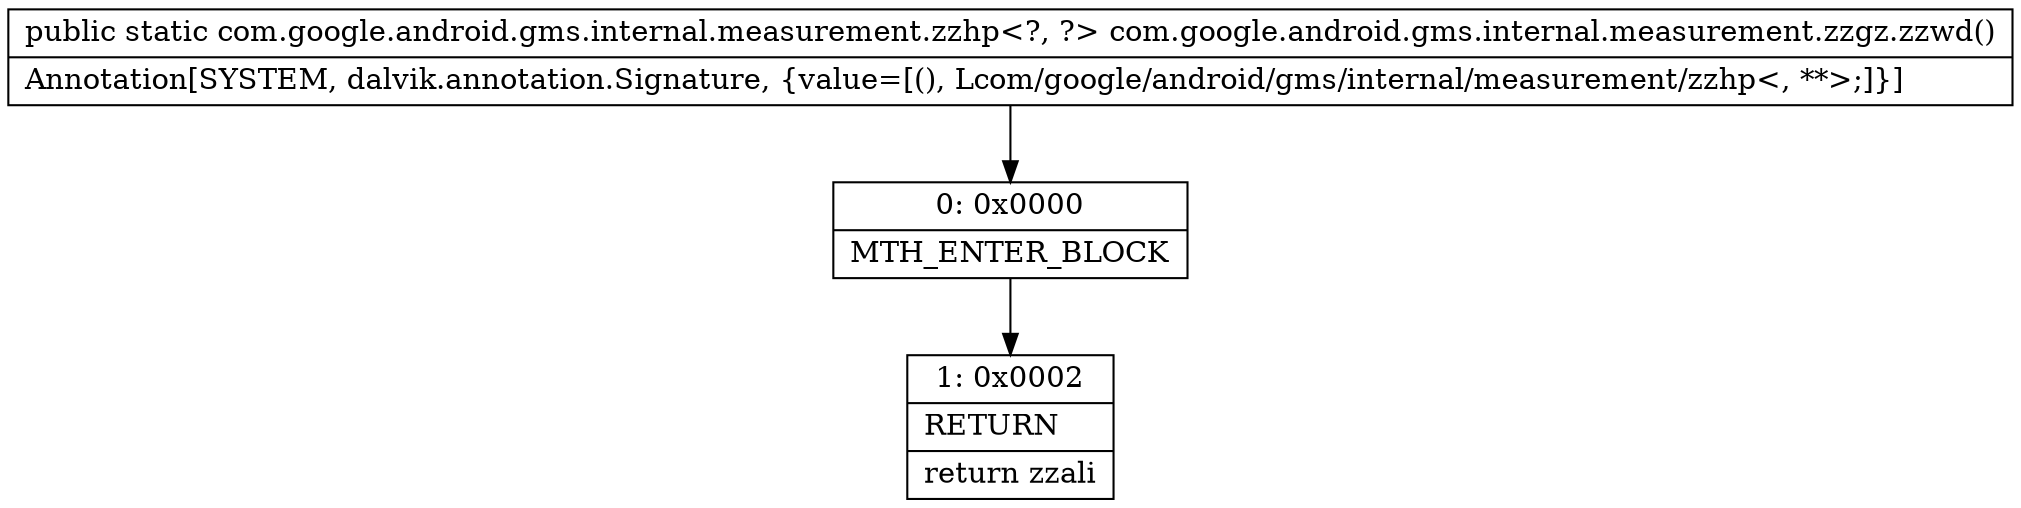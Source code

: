 digraph "CFG forcom.google.android.gms.internal.measurement.zzgz.zzwd()Lcom\/google\/android\/gms\/internal\/measurement\/zzhp;" {
Node_0 [shape=record,label="{0\:\ 0x0000|MTH_ENTER_BLOCK\l}"];
Node_1 [shape=record,label="{1\:\ 0x0002|RETURN\l|return zzali\l}"];
MethodNode[shape=record,label="{public static com.google.android.gms.internal.measurement.zzhp\<?, ?\> com.google.android.gms.internal.measurement.zzgz.zzwd()  | Annotation[SYSTEM, dalvik.annotation.Signature, \{value=[(), Lcom\/google\/android\/gms\/internal\/measurement\/zzhp\<, **\>;]\}]\l}"];
MethodNode -> Node_0;
Node_0 -> Node_1;
}

